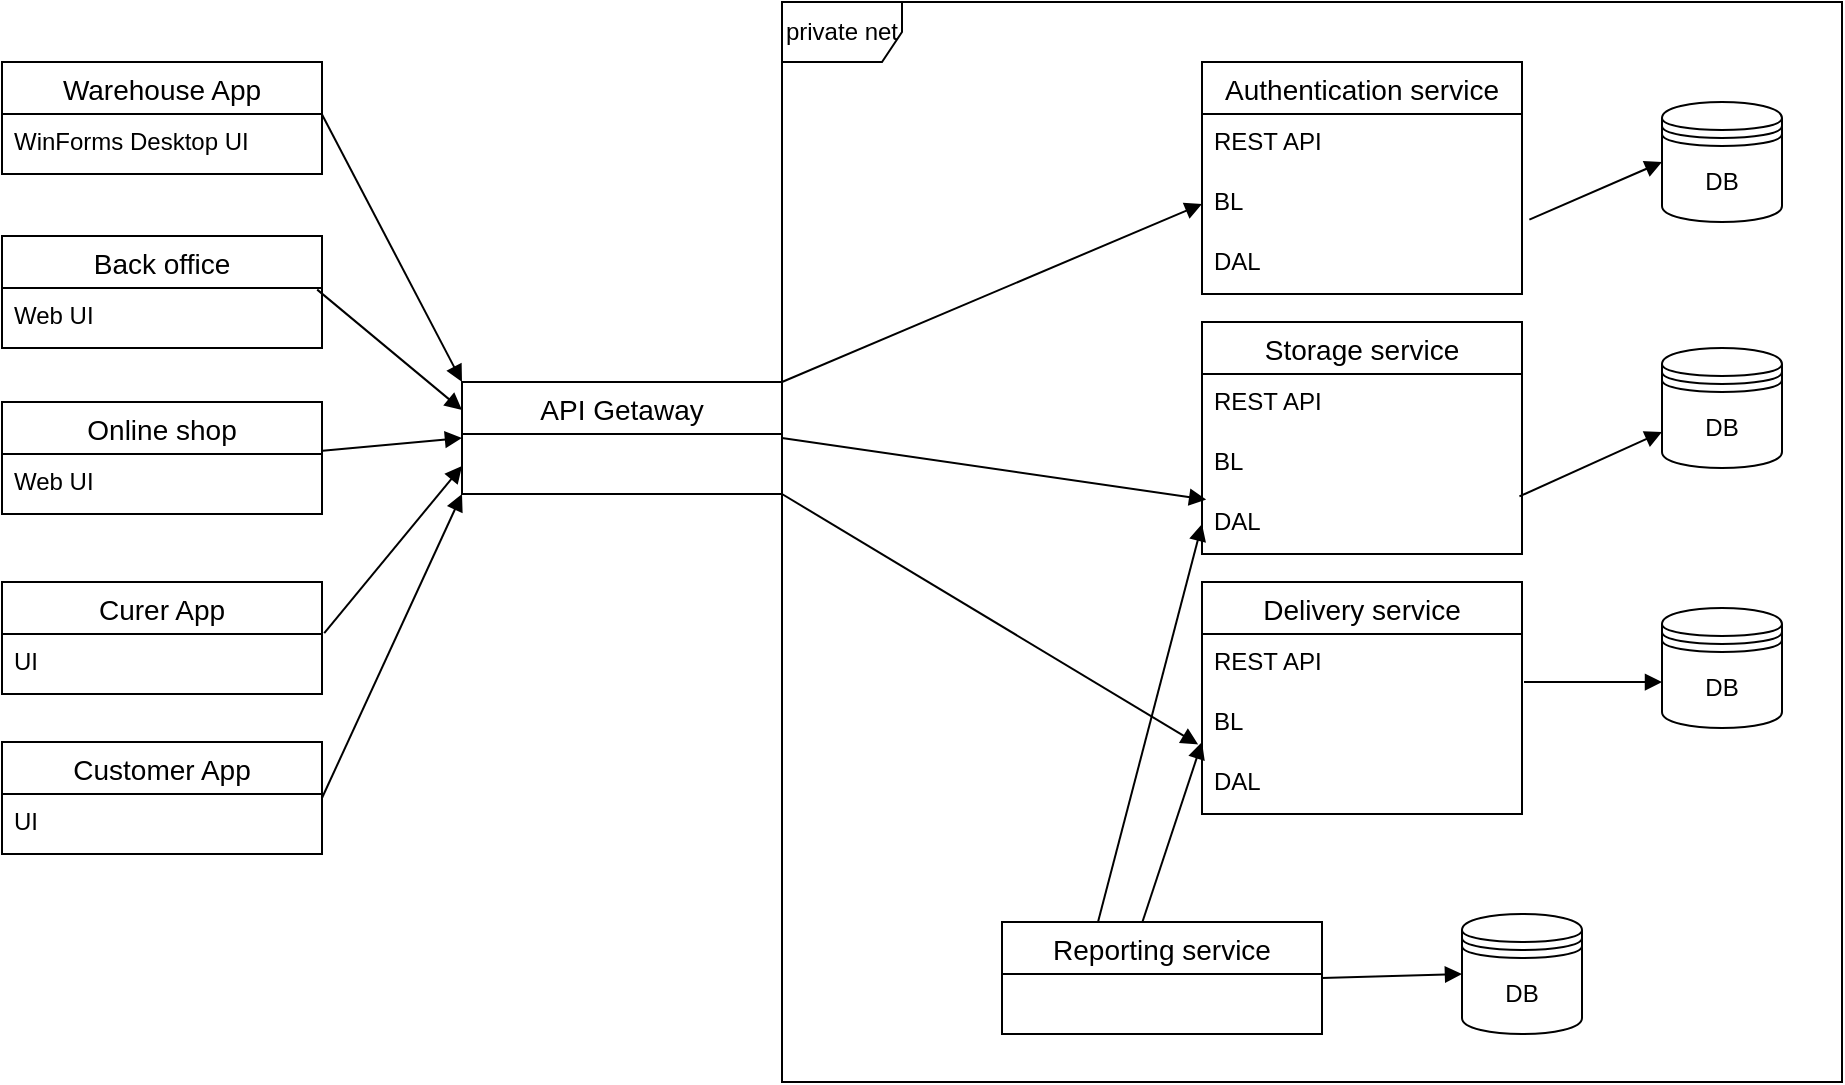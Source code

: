 <mxfile version="24.7.16">
  <diagram name="Page-1" id="RIvAk225tIGYsHkw-oB1">
    <mxGraphModel dx="1852" dy="567" grid="1" gridSize="10" guides="1" tooltips="1" connect="1" arrows="1" fold="1" page="1" pageScale="1" pageWidth="850" pageHeight="1100" math="0" shadow="0">
      <root>
        <mxCell id="0" />
        <mxCell id="1" parent="0" />
        <mxCell id="K3xgULdWqoKA-jHC08mt-1" value="Warehouse App" style="swimlane;fontStyle=0;childLayout=stackLayout;horizontal=1;startSize=26;horizontalStack=0;resizeParent=1;resizeParentMax=0;resizeLast=0;collapsible=1;marginBottom=0;align=center;fontSize=14;" vertex="1" parent="1">
          <mxGeometry x="-40" y="50" width="160" height="56" as="geometry" />
        </mxCell>
        <mxCell id="K3xgULdWqoKA-jHC08mt-2" value="WinForms Desktop UI" style="text;strokeColor=none;fillColor=none;spacingLeft=4;spacingRight=4;overflow=hidden;rotatable=0;points=[[0,0.5],[1,0.5]];portConstraint=eastwest;fontSize=12;whiteSpace=wrap;html=1;" vertex="1" parent="K3xgULdWqoKA-jHC08mt-1">
          <mxGeometry y="26" width="160" height="30" as="geometry" />
        </mxCell>
        <mxCell id="K3xgULdWqoKA-jHC08mt-5" value="API Getaway" style="swimlane;fontStyle=0;childLayout=stackLayout;horizontal=1;startSize=26;horizontalStack=0;resizeParent=1;resizeParentMax=0;resizeLast=0;collapsible=1;marginBottom=0;align=center;fontSize=14;" vertex="1" parent="1">
          <mxGeometry x="190" y="210" width="160" height="56" as="geometry" />
        </mxCell>
        <mxCell id="K3xgULdWqoKA-jHC08mt-11" value="&lt;div&gt;&lt;br&gt;&lt;/div&gt;&lt;div&gt;&lt;br&gt;&lt;/div&gt;" style="html=1;verticalAlign=bottom;endArrow=block;curved=0;rounded=0;elbow=vertical;exitX=0.998;exitY=-0.013;exitDx=0;exitDy=0;exitPerimeter=0;entryX=0;entryY=0;entryDx=0;entryDy=0;" edge="1" parent="1" source="K3xgULdWqoKA-jHC08mt-2" target="K3xgULdWqoKA-jHC08mt-5">
          <mxGeometry width="80" relative="1" as="geometry">
            <mxPoint x="380" y="290" as="sourcePoint" />
            <mxPoint x="280" y="210" as="targetPoint" />
            <Array as="points" />
          </mxGeometry>
        </mxCell>
        <mxCell id="K3xgULdWqoKA-jHC08mt-16" value="Authentication service" style="swimlane;fontStyle=0;childLayout=stackLayout;horizontal=1;startSize=26;horizontalStack=0;resizeParent=1;resizeParentMax=0;resizeLast=0;collapsible=1;marginBottom=0;align=center;fontSize=14;" vertex="1" parent="1">
          <mxGeometry x="560" y="50" width="160" height="116" as="geometry" />
        </mxCell>
        <mxCell id="K3xgULdWqoKA-jHC08mt-51" value="REST API" style="text;strokeColor=none;fillColor=none;spacingLeft=4;spacingRight=4;overflow=hidden;rotatable=0;points=[[0,0.5],[1,0.5]];portConstraint=eastwest;fontSize=12;whiteSpace=wrap;html=1;" vertex="1" parent="K3xgULdWqoKA-jHC08mt-16">
          <mxGeometry y="26" width="160" height="30" as="geometry" />
        </mxCell>
        <mxCell id="K3xgULdWqoKA-jHC08mt-18" value="BL" style="text;strokeColor=none;fillColor=none;spacingLeft=4;spacingRight=4;overflow=hidden;rotatable=0;points=[[0,0.5],[1,0.5]];portConstraint=eastwest;fontSize=12;whiteSpace=wrap;html=1;" vertex="1" parent="K3xgULdWqoKA-jHC08mt-16">
          <mxGeometry y="56" width="160" height="30" as="geometry" />
        </mxCell>
        <mxCell id="K3xgULdWqoKA-jHC08mt-19" value="DAL" style="text;strokeColor=none;fillColor=none;spacingLeft=4;spacingRight=4;overflow=hidden;rotatable=0;points=[[0,0.5],[1,0.5]];portConstraint=eastwest;fontSize=12;whiteSpace=wrap;html=1;" vertex="1" parent="K3xgULdWqoKA-jHC08mt-16">
          <mxGeometry y="86" width="160" height="30" as="geometry" />
        </mxCell>
        <mxCell id="K3xgULdWqoKA-jHC08mt-20" value="DB" style="shape=datastore;whiteSpace=wrap;html=1;" vertex="1" parent="1">
          <mxGeometry x="790" y="70" width="60" height="60" as="geometry" />
        </mxCell>
        <mxCell id="K3xgULdWqoKA-jHC08mt-21" value="" style="html=1;verticalAlign=bottom;endArrow=block;curved=0;rounded=0;elbow=vertical;entryX=0;entryY=0.5;entryDx=0;entryDy=0;exitX=1;exitY=0;exitDx=0;exitDy=0;" edge="1" parent="1" source="K3xgULdWqoKA-jHC08mt-5" target="K3xgULdWqoKA-jHC08mt-18">
          <mxGeometry width="80" relative="1" as="geometry">
            <mxPoint x="380" y="200" as="sourcePoint" />
            <mxPoint x="460" y="290" as="targetPoint" />
            <Array as="points" />
          </mxGeometry>
        </mxCell>
        <mxCell id="K3xgULdWqoKA-jHC08mt-23" value="" style="html=1;verticalAlign=bottom;endArrow=block;curved=0;rounded=0;elbow=vertical;exitX=1.023;exitY=0.76;exitDx=0;exitDy=0;exitPerimeter=0;entryX=0;entryY=0.5;entryDx=0;entryDy=0;" edge="1" parent="1" source="K3xgULdWqoKA-jHC08mt-18" target="K3xgULdWqoKA-jHC08mt-20">
          <mxGeometry width="80" relative="1" as="geometry">
            <mxPoint x="730" y="160" as="sourcePoint" />
            <mxPoint x="810" y="160" as="targetPoint" />
          </mxGeometry>
        </mxCell>
        <mxCell id="K3xgULdWqoKA-jHC08mt-28" value="Storage service" style="swimlane;fontStyle=0;childLayout=stackLayout;horizontal=1;startSize=26;horizontalStack=0;resizeParent=1;resizeParentMax=0;resizeLast=0;collapsible=1;marginBottom=0;align=center;fontSize=14;" vertex="1" parent="1">
          <mxGeometry x="560" y="180" width="160" height="116" as="geometry" />
        </mxCell>
        <mxCell id="K3xgULdWqoKA-jHC08mt-49" value="REST API" style="text;strokeColor=none;fillColor=none;spacingLeft=4;spacingRight=4;overflow=hidden;rotatable=0;points=[[0,0.5],[1,0.5]];portConstraint=eastwest;fontSize=12;whiteSpace=wrap;html=1;" vertex="1" parent="K3xgULdWqoKA-jHC08mt-28">
          <mxGeometry y="26" width="160" height="30" as="geometry" />
        </mxCell>
        <mxCell id="K3xgULdWqoKA-jHC08mt-29" value="BL" style="text;strokeColor=none;fillColor=none;spacingLeft=4;spacingRight=4;overflow=hidden;rotatable=0;points=[[0,0.5],[1,0.5]];portConstraint=eastwest;fontSize=12;whiteSpace=wrap;html=1;" vertex="1" parent="K3xgULdWqoKA-jHC08mt-28">
          <mxGeometry y="56" width="160" height="30" as="geometry" />
        </mxCell>
        <mxCell id="K3xgULdWqoKA-jHC08mt-30" value="DAL" style="text;strokeColor=none;fillColor=none;spacingLeft=4;spacingRight=4;overflow=hidden;rotatable=0;points=[[0,0.5],[1,0.5]];portConstraint=eastwest;fontSize=12;whiteSpace=wrap;html=1;" vertex="1" parent="K3xgULdWqoKA-jHC08mt-28">
          <mxGeometry y="86" width="160" height="30" as="geometry" />
        </mxCell>
        <mxCell id="K3xgULdWqoKA-jHC08mt-33" value="DB" style="shape=datastore;whiteSpace=wrap;html=1;" vertex="1" parent="1">
          <mxGeometry x="790" y="193" width="60" height="60" as="geometry" />
        </mxCell>
        <mxCell id="K3xgULdWqoKA-jHC08mt-38" value="Delivery service" style="swimlane;fontStyle=0;childLayout=stackLayout;horizontal=1;startSize=26;horizontalStack=0;resizeParent=1;resizeParentMax=0;resizeLast=0;collapsible=1;marginBottom=0;align=center;fontSize=14;" vertex="1" parent="1">
          <mxGeometry x="560" y="310" width="160" height="116" as="geometry" />
        </mxCell>
        <mxCell id="K3xgULdWqoKA-jHC08mt-48" value="REST API" style="text;strokeColor=none;fillColor=none;spacingLeft=4;spacingRight=4;overflow=hidden;rotatable=0;points=[[0,0.5],[1,0.5]];portConstraint=eastwest;fontSize=12;whiteSpace=wrap;html=1;" vertex="1" parent="K3xgULdWqoKA-jHC08mt-38">
          <mxGeometry y="26" width="160" height="30" as="geometry" />
        </mxCell>
        <mxCell id="K3xgULdWqoKA-jHC08mt-39" value="BL" style="text;strokeColor=none;fillColor=none;spacingLeft=4;spacingRight=4;overflow=hidden;rotatable=0;points=[[0,0.5],[1,0.5]];portConstraint=eastwest;fontSize=12;whiteSpace=wrap;html=1;" vertex="1" parent="K3xgULdWqoKA-jHC08mt-38">
          <mxGeometry y="56" width="160" height="30" as="geometry" />
        </mxCell>
        <mxCell id="K3xgULdWqoKA-jHC08mt-40" value="DAL" style="text;strokeColor=none;fillColor=none;spacingLeft=4;spacingRight=4;overflow=hidden;rotatable=0;points=[[0,0.5],[1,0.5]];portConstraint=eastwest;fontSize=12;whiteSpace=wrap;html=1;" vertex="1" parent="K3xgULdWqoKA-jHC08mt-38">
          <mxGeometry y="86" width="160" height="30" as="geometry" />
        </mxCell>
        <mxCell id="K3xgULdWqoKA-jHC08mt-42" value="DB" style="shape=datastore;whiteSpace=wrap;html=1;" vertex="1" parent="1">
          <mxGeometry x="790" y="323" width="60" height="60" as="geometry" />
        </mxCell>
        <mxCell id="K3xgULdWqoKA-jHC08mt-44" value="" style="html=1;verticalAlign=bottom;endArrow=block;curved=0;rounded=0;elbow=vertical;entryX=0;entryY=0.7;entryDx=0;entryDy=0;exitX=0.992;exitY=1.04;exitDx=0;exitDy=0;exitPerimeter=0;" edge="1" parent="1" source="K3xgULdWqoKA-jHC08mt-29" target="K3xgULdWqoKA-jHC08mt-33">
          <mxGeometry width="80" relative="1" as="geometry">
            <mxPoint x="380" y="290" as="sourcePoint" />
            <mxPoint x="460" y="290" as="targetPoint" />
          </mxGeometry>
        </mxCell>
        <mxCell id="K3xgULdWqoKA-jHC08mt-45" value="" style="html=1;verticalAlign=bottom;endArrow=block;curved=0;rounded=0;elbow=vertical;entryX=0;entryY=0.617;entryDx=0;entryDy=0;entryPerimeter=0;" edge="1" parent="1" target="K3xgULdWqoKA-jHC08mt-42">
          <mxGeometry width="80" relative="1" as="geometry">
            <mxPoint x="721" y="360" as="sourcePoint" />
            <mxPoint x="460" y="290" as="targetPoint" />
          </mxGeometry>
        </mxCell>
        <mxCell id="K3xgULdWqoKA-jHC08mt-46" value="" style="html=1;verticalAlign=bottom;endArrow=block;curved=0;rounded=0;elbow=vertical;entryX=0.013;entryY=0.093;entryDx=0;entryDy=0;entryPerimeter=0;exitX=1;exitY=0.5;exitDx=0;exitDy=0;" edge="1" parent="1" source="K3xgULdWqoKA-jHC08mt-5" target="K3xgULdWqoKA-jHC08mt-30">
          <mxGeometry width="80" relative="1" as="geometry">
            <mxPoint x="430" y="239" as="sourcePoint" />
            <mxPoint x="490" y="237.5" as="targetPoint" />
          </mxGeometry>
        </mxCell>
        <mxCell id="K3xgULdWqoKA-jHC08mt-47" value="" style="html=1;verticalAlign=bottom;endArrow=block;curved=0;rounded=0;elbow=vertical;entryX=-0.012;entryY=0.84;entryDx=0;entryDy=0;entryPerimeter=0;exitX=1;exitY=1;exitDx=0;exitDy=0;" edge="1" parent="1" source="K3xgULdWqoKA-jHC08mt-5" target="K3xgULdWqoKA-jHC08mt-39">
          <mxGeometry width="80" relative="1" as="geometry">
            <mxPoint x="380" y="290" as="sourcePoint" />
            <mxPoint x="460" y="290" as="targetPoint" />
          </mxGeometry>
        </mxCell>
        <mxCell id="K3xgULdWqoKA-jHC08mt-52" value="Back office" style="swimlane;fontStyle=0;childLayout=stackLayout;horizontal=1;startSize=26;horizontalStack=0;resizeParent=1;resizeParentMax=0;resizeLast=0;collapsible=1;marginBottom=0;align=center;fontSize=14;" vertex="1" parent="1">
          <mxGeometry x="-40" y="137" width="160" height="56" as="geometry" />
        </mxCell>
        <mxCell id="K3xgULdWqoKA-jHC08mt-53" value="Web UI" style="text;strokeColor=none;fillColor=none;spacingLeft=4;spacingRight=4;overflow=hidden;rotatable=0;points=[[0,0.5],[1,0.5]];portConstraint=eastwest;fontSize=12;whiteSpace=wrap;html=1;" vertex="1" parent="K3xgULdWqoKA-jHC08mt-52">
          <mxGeometry y="26" width="160" height="30" as="geometry" />
        </mxCell>
        <mxCell id="K3xgULdWqoKA-jHC08mt-56" value="Online shop" style="swimlane;fontStyle=0;childLayout=stackLayout;horizontal=1;startSize=26;horizontalStack=0;resizeParent=1;resizeParentMax=0;resizeLast=0;collapsible=1;marginBottom=0;align=center;fontSize=14;" vertex="1" parent="1">
          <mxGeometry x="-40" y="220" width="160" height="56" as="geometry" />
        </mxCell>
        <mxCell id="K3xgULdWqoKA-jHC08mt-57" value="Web UI" style="text;strokeColor=none;fillColor=none;spacingLeft=4;spacingRight=4;overflow=hidden;rotatable=0;points=[[0,0.5],[1,0.5]];portConstraint=eastwest;fontSize=12;whiteSpace=wrap;html=1;" vertex="1" parent="K3xgULdWqoKA-jHC08mt-56">
          <mxGeometry y="26" width="160" height="30" as="geometry" />
        </mxCell>
        <mxCell id="K3xgULdWqoKA-jHC08mt-60" value="Curer App" style="swimlane;fontStyle=0;childLayout=stackLayout;horizontal=1;startSize=26;horizontalStack=0;resizeParent=1;resizeParentMax=0;resizeLast=0;collapsible=1;marginBottom=0;align=center;fontSize=14;" vertex="1" parent="1">
          <mxGeometry x="-40" y="310" width="160" height="56" as="geometry" />
        </mxCell>
        <mxCell id="K3xgULdWqoKA-jHC08mt-61" value="UI" style="text;strokeColor=none;fillColor=none;spacingLeft=4;spacingRight=4;overflow=hidden;rotatable=0;points=[[0,0.5],[1,0.5]];portConstraint=eastwest;fontSize=12;whiteSpace=wrap;html=1;" vertex="1" parent="K3xgULdWqoKA-jHC08mt-60">
          <mxGeometry y="26" width="160" height="30" as="geometry" />
        </mxCell>
        <mxCell id="K3xgULdWqoKA-jHC08mt-64" value="Customer App" style="swimlane;fontStyle=0;childLayout=stackLayout;horizontal=1;startSize=26;horizontalStack=0;resizeParent=1;resizeParentMax=0;resizeLast=0;collapsible=1;marginBottom=0;align=center;fontSize=14;" vertex="1" parent="1">
          <mxGeometry x="-40" y="390" width="160" height="56" as="geometry" />
        </mxCell>
        <mxCell id="K3xgULdWqoKA-jHC08mt-65" value="UI" style="text;strokeColor=none;fillColor=none;spacingLeft=4;spacingRight=4;overflow=hidden;rotatable=0;points=[[0,0.5],[1,0.5]];portConstraint=eastwest;fontSize=12;whiteSpace=wrap;html=1;" vertex="1" parent="K3xgULdWqoKA-jHC08mt-64">
          <mxGeometry y="26" width="160" height="30" as="geometry" />
        </mxCell>
        <mxCell id="K3xgULdWqoKA-jHC08mt-68" value="" style="html=1;verticalAlign=bottom;endArrow=block;curved=0;rounded=0;elbow=vertical;exitX=0.985;exitY=0.027;exitDx=0;exitDy=0;exitPerimeter=0;entryX=0;entryY=0.25;entryDx=0;entryDy=0;" edge="1" parent="1" source="K3xgULdWqoKA-jHC08mt-53" target="K3xgULdWqoKA-jHC08mt-5">
          <mxGeometry width="80" relative="1" as="geometry">
            <mxPoint x="380" y="290" as="sourcePoint" />
            <mxPoint x="260" y="230" as="targetPoint" />
          </mxGeometry>
        </mxCell>
        <mxCell id="K3xgULdWqoKA-jHC08mt-69" value="" style="html=1;verticalAlign=bottom;endArrow=block;curved=0;rounded=0;elbow=vertical;exitX=1.002;exitY=-0.053;exitDx=0;exitDy=0;exitPerimeter=0;entryX=0;entryY=0.5;entryDx=0;entryDy=0;" edge="1" parent="1" source="K3xgULdWqoKA-jHC08mt-57" target="K3xgULdWqoKA-jHC08mt-5">
          <mxGeometry width="80" relative="1" as="geometry">
            <mxPoint x="380" y="290" as="sourcePoint" />
            <mxPoint x="460" y="290" as="targetPoint" />
          </mxGeometry>
        </mxCell>
        <mxCell id="K3xgULdWqoKA-jHC08mt-70" value="" style="html=1;verticalAlign=bottom;endArrow=block;curved=0;rounded=0;elbow=vertical;exitX=1.007;exitY=-0.013;exitDx=0;exitDy=0;exitPerimeter=0;entryX=0;entryY=0.75;entryDx=0;entryDy=0;" edge="1" parent="1" source="K3xgULdWqoKA-jHC08mt-61" target="K3xgULdWqoKA-jHC08mt-5">
          <mxGeometry width="80" relative="1" as="geometry">
            <mxPoint x="380" y="290" as="sourcePoint" />
            <mxPoint x="260" y="250" as="targetPoint" />
          </mxGeometry>
        </mxCell>
        <mxCell id="K3xgULdWqoKA-jHC08mt-71" value="" style="html=1;verticalAlign=bottom;endArrow=block;curved=0;rounded=0;elbow=vertical;exitX=1;exitY=0.5;exitDx=0;exitDy=0;entryX=0;entryY=1;entryDx=0;entryDy=0;" edge="1" parent="1" source="K3xgULdWqoKA-jHC08mt-64" target="K3xgULdWqoKA-jHC08mt-5">
          <mxGeometry width="80" relative="1" as="geometry">
            <mxPoint x="380" y="290" as="sourcePoint" />
            <mxPoint x="260" y="270" as="targetPoint" />
          </mxGeometry>
        </mxCell>
        <mxCell id="K3xgULdWqoKA-jHC08mt-72" value="Reporting service" style="swimlane;fontStyle=0;childLayout=stackLayout;horizontal=1;startSize=26;horizontalStack=0;resizeParent=1;resizeParentMax=0;resizeLast=0;collapsible=1;marginBottom=0;align=center;fontSize=14;" vertex="1" parent="1">
          <mxGeometry x="460" y="480" width="160" height="56" as="geometry" />
        </mxCell>
        <mxCell id="K3xgULdWqoKA-jHC08mt-76" value="" style="html=1;verticalAlign=bottom;endArrow=block;curved=0;rounded=0;elbow=vertical;entryX=0;entryY=-0.2;entryDx=0;entryDy=0;entryPerimeter=0;exitX=0.438;exitY=0.007;exitDx=0;exitDy=0;exitPerimeter=0;" edge="1" parent="1" source="K3xgULdWqoKA-jHC08mt-72" target="K3xgULdWqoKA-jHC08mt-40">
          <mxGeometry width="80" relative="1" as="geometry">
            <mxPoint x="480" y="450" as="sourcePoint" />
            <mxPoint x="460" y="290" as="targetPoint" />
          </mxGeometry>
        </mxCell>
        <mxCell id="K3xgULdWqoKA-jHC08mt-77" value="" style="html=1;verticalAlign=bottom;endArrow=block;curved=0;rounded=0;elbow=vertical;entryX=0;entryY=0.5;entryDx=0;entryDy=0;" edge="1" parent="1" target="K3xgULdWqoKA-jHC08mt-30">
          <mxGeometry width="80" relative="1" as="geometry">
            <mxPoint x="508" y="480" as="sourcePoint" />
            <mxPoint x="500" y="282.62" as="targetPoint" />
          </mxGeometry>
        </mxCell>
        <mxCell id="K3xgULdWqoKA-jHC08mt-80" value="private net" style="shape=umlFrame;whiteSpace=wrap;html=1;pointerEvents=0;" vertex="1" parent="1">
          <mxGeometry x="350" y="20" width="530" height="540" as="geometry" />
        </mxCell>
        <mxCell id="K3xgULdWqoKA-jHC08mt-81" value="DB" style="shape=datastore;whiteSpace=wrap;html=1;" vertex="1" parent="1">
          <mxGeometry x="690" y="476" width="60" height="60" as="geometry" />
        </mxCell>
        <mxCell id="K3xgULdWqoKA-jHC08mt-82" value="" style="html=1;verticalAlign=bottom;endArrow=block;curved=0;rounded=0;elbow=vertical;exitX=1;exitY=0.5;exitDx=0;exitDy=0;entryX=0;entryY=0.5;entryDx=0;entryDy=0;" edge="1" parent="1" source="K3xgULdWqoKA-jHC08mt-72" target="K3xgULdWqoKA-jHC08mt-81">
          <mxGeometry width="80" relative="1" as="geometry">
            <mxPoint x="380" y="290" as="sourcePoint" />
            <mxPoint x="460" y="290" as="targetPoint" />
          </mxGeometry>
        </mxCell>
      </root>
    </mxGraphModel>
  </diagram>
</mxfile>
